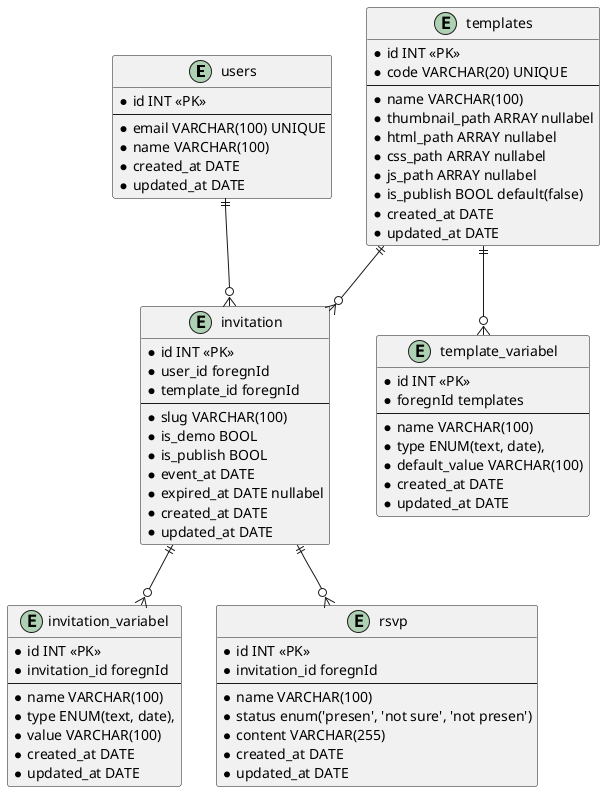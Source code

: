 @startuml

entity users {
    * id INT <<PK>>
    --
    * email VARCHAR(100) UNIQUE
    * name VARCHAR(100)
    * created_at DATE
    * updated_at DATE 
}

entity templates {
    * id INT <<PK>>
    * code VARCHAR(20) UNIQUE
    --
    * name VARCHAR(100)
    * thumbnail_path ARRAY nullabel
    * html_path ARRAY nullabel
    * css_path ARRAY nullabel
    * js_path ARRAY nullabel
    * is_publish BOOL default(false)
    * created_at DATE
    * updated_at DATE 
}

entity template_variabel {
    * id INT <<PK>>
    * foregnId templates
    --
    * name VARCHAR(100)
    * type ENUM(text, date),
    * default_value VARCHAR(100)
    * created_at DATE
    * updated_at DATE 
}

entity invitation {
    * id INT <<PK>>
    * user_id foregnId
    * template_id foregnId
    --
    * slug VARCHAR(100)
    * is_demo BOOL
    * is_publish BOOL
    * event_at DATE
    * expired_at DATE nullabel
    * created_at DATE
    * updated_at DATE 
}

entity invitation_variabel {
    * id INT <<PK>>
    * invitation_id foregnId
    --
    * name VARCHAR(100)
    * type ENUM(text, date),
    * value VARCHAR(100)
    * created_at DATE
    * updated_at DATE
}

entity rsvp {
    * id INT <<PK>>
    * invitation_id foregnId
    --
    * name VARCHAR(100)
    * status enum('presen', 'not sure', 'not presen')
    * content VARCHAR(255)
    * created_at DATE
    * updated_at DATE 
}

templates ||--o{ template_variabel  
users ||--o{  invitation
templates ||--o{ invitation 
invitation ||--o{  invitation_variabel
invitation ||--o{  rsvp

@enduml